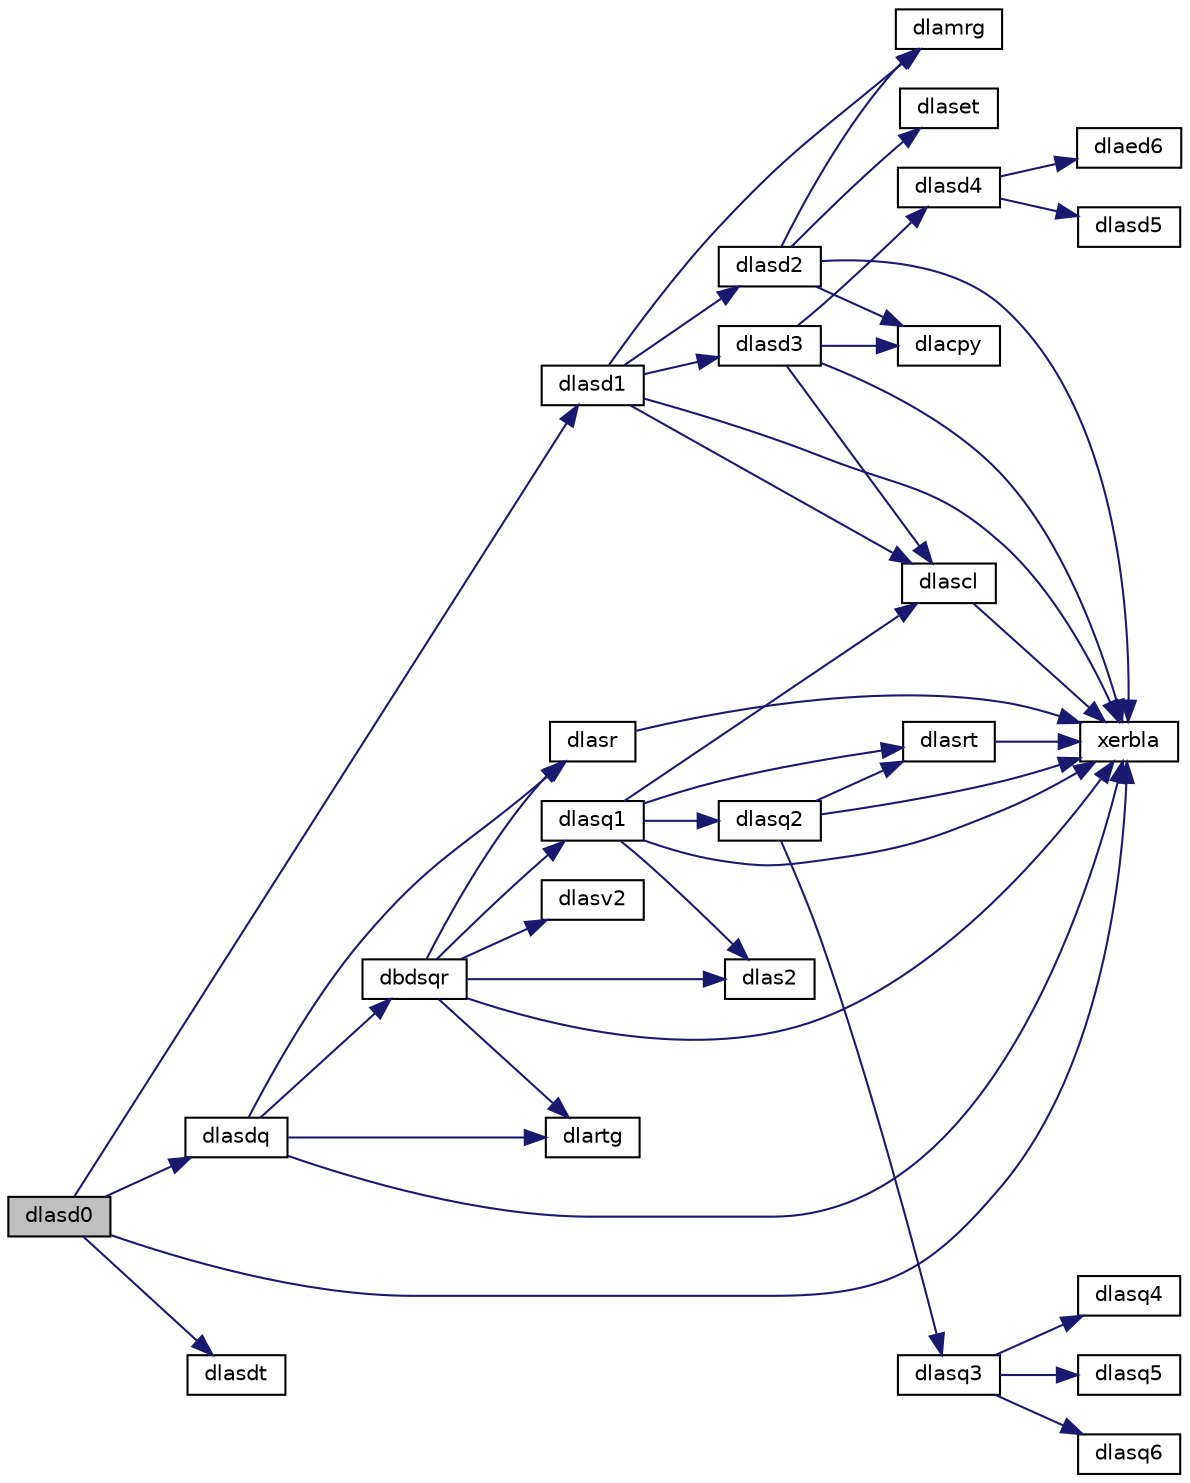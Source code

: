 digraph "dlasd0"
{
 // LATEX_PDF_SIZE
  edge [fontname="Helvetica",fontsize="10",labelfontname="Helvetica",labelfontsize="10"];
  node [fontname="Helvetica",fontsize="10",shape=record];
  rankdir="LR";
  Node1 [label="dlasd0",height=0.2,width=0.4,color="black", fillcolor="grey75", style="filled", fontcolor="black",tooltip="DLASD0 computes the singular values of a real upper bidiagonal n-by-m matrix B with diagonal d and of..."];
  Node1 -> Node2 [color="midnightblue",fontsize="10",style="solid",fontname="Helvetica"];
  Node2 [label="dlasd1",height=0.2,width=0.4,color="black", fillcolor="white", style="filled",URL="$dlasd1_8f.html#ae73e96812a1bfc42d43c9697971c82a6",tooltip="DLASD1 computes the SVD of an upper bidiagonal matrix B of the specified size. Used by sbdsdc."];
  Node2 -> Node3 [color="midnightblue",fontsize="10",style="solid",fontname="Helvetica"];
  Node3 [label="dlamrg",height=0.2,width=0.4,color="black", fillcolor="white", style="filled",URL="$dlamrg_8f.html#a0344736c01a4b5e4c2e4d37f6729ce9e",tooltip="DLAMRG creates a permutation list to merge the entries of two independently sorted sets into a single..."];
  Node2 -> Node4 [color="midnightblue",fontsize="10",style="solid",fontname="Helvetica"];
  Node4 [label="dlascl",height=0.2,width=0.4,color="black", fillcolor="white", style="filled",URL="$dlascl_8f.html#a7bce4c35ec5a86ee0bfdd15c476d99c8",tooltip="DLASCL multiplies a general rectangular matrix by a real scalar defined as cto/cfrom."];
  Node4 -> Node5 [color="midnightblue",fontsize="10",style="solid",fontname="Helvetica"];
  Node5 [label="xerbla",height=0.2,width=0.4,color="black", fillcolor="white", style="filled",URL="$xerbla_8f.html#a377ee61015baf8dea7770b3a404b1c07",tooltip="XERBLA"];
  Node2 -> Node6 [color="midnightblue",fontsize="10",style="solid",fontname="Helvetica"];
  Node6 [label="dlasd2",height=0.2,width=0.4,color="black", fillcolor="white", style="filled",URL="$dlasd2_8f.html#a32db876aadda88c12c75db105fe4f21c",tooltip="DLASD2 merges the two sets of singular values together into a single sorted set. Used by sbdsdc."];
  Node6 -> Node7 [color="midnightblue",fontsize="10",style="solid",fontname="Helvetica"];
  Node7 [label="dlacpy",height=0.2,width=0.4,color="black", fillcolor="white", style="filled",URL="$dlacpy_8f.html#a7eb8731ffab2734378157c40964bf788",tooltip="DLACPY copies all or part of one two-dimensional array to another."];
  Node6 -> Node3 [color="midnightblue",fontsize="10",style="solid",fontname="Helvetica"];
  Node6 -> Node8 [color="midnightblue",fontsize="10",style="solid",fontname="Helvetica"];
  Node8 [label="dlaset",height=0.2,width=0.4,color="black", fillcolor="white", style="filled",URL="$dlaset_8f.html#a89e332374c7cd87e5db54bfe21550bc3",tooltip="DLASET initializes the off-diagonal elements and the diagonal elements of a matrix to given values."];
  Node6 -> Node5 [color="midnightblue",fontsize="10",style="solid",fontname="Helvetica"];
  Node2 -> Node9 [color="midnightblue",fontsize="10",style="solid",fontname="Helvetica"];
  Node9 [label="dlasd3",height=0.2,width=0.4,color="black", fillcolor="white", style="filled",URL="$dlasd3_8f.html#a791d0eee86fc85a3e132e613c55d1d56",tooltip="DLASD3 finds all square roots of the roots of the secular equation, as defined by the values in D and..."];
  Node9 -> Node7 [color="midnightblue",fontsize="10",style="solid",fontname="Helvetica"];
  Node9 -> Node4 [color="midnightblue",fontsize="10",style="solid",fontname="Helvetica"];
  Node9 -> Node10 [color="midnightblue",fontsize="10",style="solid",fontname="Helvetica"];
  Node10 [label="dlasd4",height=0.2,width=0.4,color="black", fillcolor="white", style="filled",URL="$dlasd4_8f.html#af0ba74a3731059f524f3bdb703fd6fb4",tooltip="DLASD4 computes the square root of the i-th updated eigenvalue of a positive symmetric rank-one modif..."];
  Node10 -> Node11 [color="midnightblue",fontsize="10",style="solid",fontname="Helvetica"];
  Node11 [label="dlaed6",height=0.2,width=0.4,color="black", fillcolor="white", style="filled",URL="$dlaed6_8f.html#a8016fde4c8a60d5e95e6e6c636ec4dc9",tooltip="DLAED6 used by DSTEDC. Computes one Newton step in solution of the secular equation."];
  Node10 -> Node12 [color="midnightblue",fontsize="10",style="solid",fontname="Helvetica"];
  Node12 [label="dlasd5",height=0.2,width=0.4,color="black", fillcolor="white", style="filled",URL="$dlasd5_8f.html#ac354f735ef3e53f9ca32242d2db96f74",tooltip="DLASD5 computes the square root of the i-th eigenvalue of a positive symmetric rank-one modification ..."];
  Node9 -> Node5 [color="midnightblue",fontsize="10",style="solid",fontname="Helvetica"];
  Node2 -> Node5 [color="midnightblue",fontsize="10",style="solid",fontname="Helvetica"];
  Node1 -> Node13 [color="midnightblue",fontsize="10",style="solid",fontname="Helvetica"];
  Node13 [label="dlasdq",height=0.2,width=0.4,color="black", fillcolor="white", style="filled",URL="$dlasdq_8f.html#afc8e49b5fff31027da26e1856f8a9b25",tooltip="DLASDQ computes the SVD of a real bidiagonal matrix with diagonal d and off-diagonal e...."];
  Node13 -> Node14 [color="midnightblue",fontsize="10",style="solid",fontname="Helvetica"];
  Node14 [label="dbdsqr",height=0.2,width=0.4,color="black", fillcolor="white", style="filled",URL="$dbdsqr_8f.html#a65ed5af8564ace53daffd808e51a7ba7",tooltip="DBDSQR"];
  Node14 -> Node15 [color="midnightblue",fontsize="10",style="solid",fontname="Helvetica"];
  Node15 [label="dlartg",height=0.2,width=0.4,color="black", fillcolor="white", style="filled",URL="$dlartg_8f90.html#a86f8f877eaea0386cdc2c3c175d9ea88",tooltip="DLARTG generates a plane rotation with real cosine and real sine."];
  Node14 -> Node16 [color="midnightblue",fontsize="10",style="solid",fontname="Helvetica"];
  Node16 [label="dlas2",height=0.2,width=0.4,color="black", fillcolor="white", style="filled",URL="$dlas2_8f.html#a307400bc17cbe31b5b8827a2802efae4",tooltip="DLAS2 computes singular values of a 2-by-2 triangular matrix."];
  Node14 -> Node17 [color="midnightblue",fontsize="10",style="solid",fontname="Helvetica"];
  Node17 [label="dlasq1",height=0.2,width=0.4,color="black", fillcolor="white", style="filled",URL="$dlasq1_8f.html#ab333230afcb0c2897f759d74e6f5c8d9",tooltip="DLASQ1 computes the singular values of a real square bidiagonal matrix. Used by sbdsqr."];
  Node17 -> Node16 [color="midnightblue",fontsize="10",style="solid",fontname="Helvetica"];
  Node17 -> Node4 [color="midnightblue",fontsize="10",style="solid",fontname="Helvetica"];
  Node17 -> Node18 [color="midnightblue",fontsize="10",style="solid",fontname="Helvetica"];
  Node18 [label="dlasq2",height=0.2,width=0.4,color="black", fillcolor="white", style="filled",URL="$dlasq2_8f.html#aa23a44b0562a4dfc670e5b7a676a2e2d",tooltip="DLASQ2 computes all the eigenvalues of the symmetric positive definite tridiagonal matrix associated ..."];
  Node18 -> Node19 [color="midnightblue",fontsize="10",style="solid",fontname="Helvetica"];
  Node19 [label="dlasq3",height=0.2,width=0.4,color="black", fillcolor="white", style="filled",URL="$dlasq3_8f.html#a38579c1852f8094a33d0afeed15b2b65",tooltip="DLASQ3 checks for deflation, computes a shift and calls dqds. Used by sbdsqr."];
  Node19 -> Node20 [color="midnightblue",fontsize="10",style="solid",fontname="Helvetica"];
  Node20 [label="dlasq4",height=0.2,width=0.4,color="black", fillcolor="white", style="filled",URL="$dlasq4_8f.html#a1c9c24724eb452f615cd1695e6b9ee3b",tooltip="DLASQ4 computes an approximation to the smallest eigenvalue using values of d from the previous trans..."];
  Node19 -> Node21 [color="midnightblue",fontsize="10",style="solid",fontname="Helvetica"];
  Node21 [label="dlasq5",height=0.2,width=0.4,color="black", fillcolor="white", style="filled",URL="$dlasq5_8f.html#a77ac31104dbfb9331604678f3ba05156",tooltip="DLASQ5 computes one dqds transform in ping-pong form. Used by sbdsqr and sstegr."];
  Node19 -> Node22 [color="midnightblue",fontsize="10",style="solid",fontname="Helvetica"];
  Node22 [label="dlasq6",height=0.2,width=0.4,color="black", fillcolor="white", style="filled",URL="$dlasq6_8f.html#a5b8d724babb26c081b057fa28f05b16e",tooltip="DLASQ6 computes one dqd transform in ping-pong form. Used by sbdsqr and sstegr."];
  Node18 -> Node23 [color="midnightblue",fontsize="10",style="solid",fontname="Helvetica"];
  Node23 [label="dlasrt",height=0.2,width=0.4,color="black", fillcolor="white", style="filled",URL="$dlasrt_8f.html#a88a9fb57b6459176b68f21720d3d2ad2",tooltip="DLASRT sorts numbers in increasing or decreasing order."];
  Node23 -> Node5 [color="midnightblue",fontsize="10",style="solid",fontname="Helvetica"];
  Node18 -> Node5 [color="midnightblue",fontsize="10",style="solid",fontname="Helvetica"];
  Node17 -> Node23 [color="midnightblue",fontsize="10",style="solid",fontname="Helvetica"];
  Node17 -> Node5 [color="midnightblue",fontsize="10",style="solid",fontname="Helvetica"];
  Node14 -> Node24 [color="midnightblue",fontsize="10",style="solid",fontname="Helvetica"];
  Node24 [label="dlasr",height=0.2,width=0.4,color="black", fillcolor="white", style="filled",URL="$dlasr_8f.html#aa0a984d2062d62286a7a78ed3ba06fda",tooltip="DLASR applies a sequence of plane rotations to a general rectangular matrix."];
  Node24 -> Node5 [color="midnightblue",fontsize="10",style="solid",fontname="Helvetica"];
  Node14 -> Node25 [color="midnightblue",fontsize="10",style="solid",fontname="Helvetica"];
  Node25 [label="dlasv2",height=0.2,width=0.4,color="black", fillcolor="white", style="filled",URL="$dlasv2_8f.html#aee8e05a707783a9fba5d213093453543",tooltip="DLASV2 computes the singular value decomposition of a 2-by-2 triangular matrix."];
  Node14 -> Node5 [color="midnightblue",fontsize="10",style="solid",fontname="Helvetica"];
  Node13 -> Node15 [color="midnightblue",fontsize="10",style="solid",fontname="Helvetica"];
  Node13 -> Node24 [color="midnightblue",fontsize="10",style="solid",fontname="Helvetica"];
  Node13 -> Node5 [color="midnightblue",fontsize="10",style="solid",fontname="Helvetica"];
  Node1 -> Node26 [color="midnightblue",fontsize="10",style="solid",fontname="Helvetica"];
  Node26 [label="dlasdt",height=0.2,width=0.4,color="black", fillcolor="white", style="filled",URL="$dlasdt_8f.html#ab7d5a1edccc56fb53970dd9607fcd5ee",tooltip="DLASDT creates a tree of subproblems for bidiagonal divide and conquer. Used by sbdsdc."];
  Node1 -> Node5 [color="midnightblue",fontsize="10",style="solid",fontname="Helvetica"];
}
